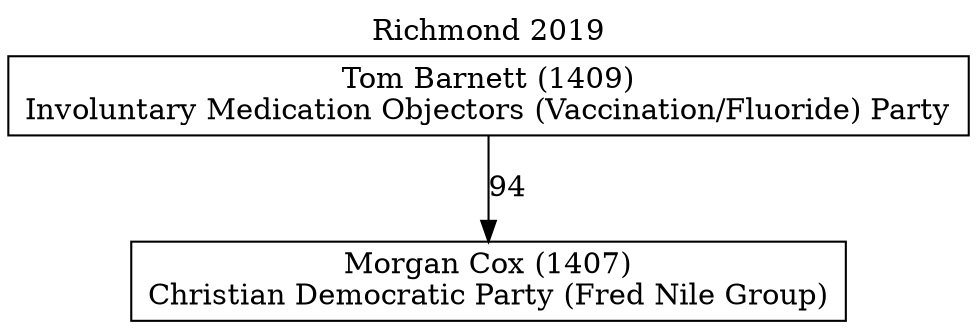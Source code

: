 // House preference flow
digraph "Morgan Cox (1407)_Richmond_2019" {
	graph [label="Richmond 2019" labelloc=t mclimit=10]
	node [shape=box]
	"Morgan Cox (1407)" [label="Morgan Cox (1407)
Christian Democratic Party (Fred Nile Group)"]
	"Tom Barnett (1409)" [label="Tom Barnett (1409)
Involuntary Medication Objectors (Vaccination/Fluoride) Party"]
	"Tom Barnett (1409)" -> "Morgan Cox (1407)" [label=94]
}
